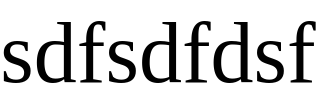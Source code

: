 <mxfile version="14.6.1" type="github">
  <diagram id="Rvbjt1M6oml_VFShBWqC" name="Page-1">
    <mxGraphModel dx="1059" dy="540" grid="1" gridSize="10" guides="1" tooltips="1" connect="1" arrows="1" fold="1" page="1" pageScale="1" pageWidth="1654" pageHeight="1169" math="0" shadow="0">
      <root>
        <mxCell id="0" />
        <mxCell id="1" parent="0" />
        <mxCell id="l0OHZ7WAltnEH0PgSwDT-1" value="&lt;font face=&quot;Erased Typewriter&quot; data-font-src=&quot;https://fonts.googleapis.com/css?family=Erased+Typewriter&quot; style=&quot;font-size: 43px&quot;&gt;sdfsdfdsf&lt;/font&gt;" style="text;html=1;strokeColor=none;fillColor=none;align=center;verticalAlign=middle;whiteSpace=wrap;rounded=0;" vertex="1" parent="1">
          <mxGeometry x="360" y="240" width="40" height="20" as="geometry" />
        </mxCell>
      </root>
    </mxGraphModel>
  </diagram>
</mxfile>
